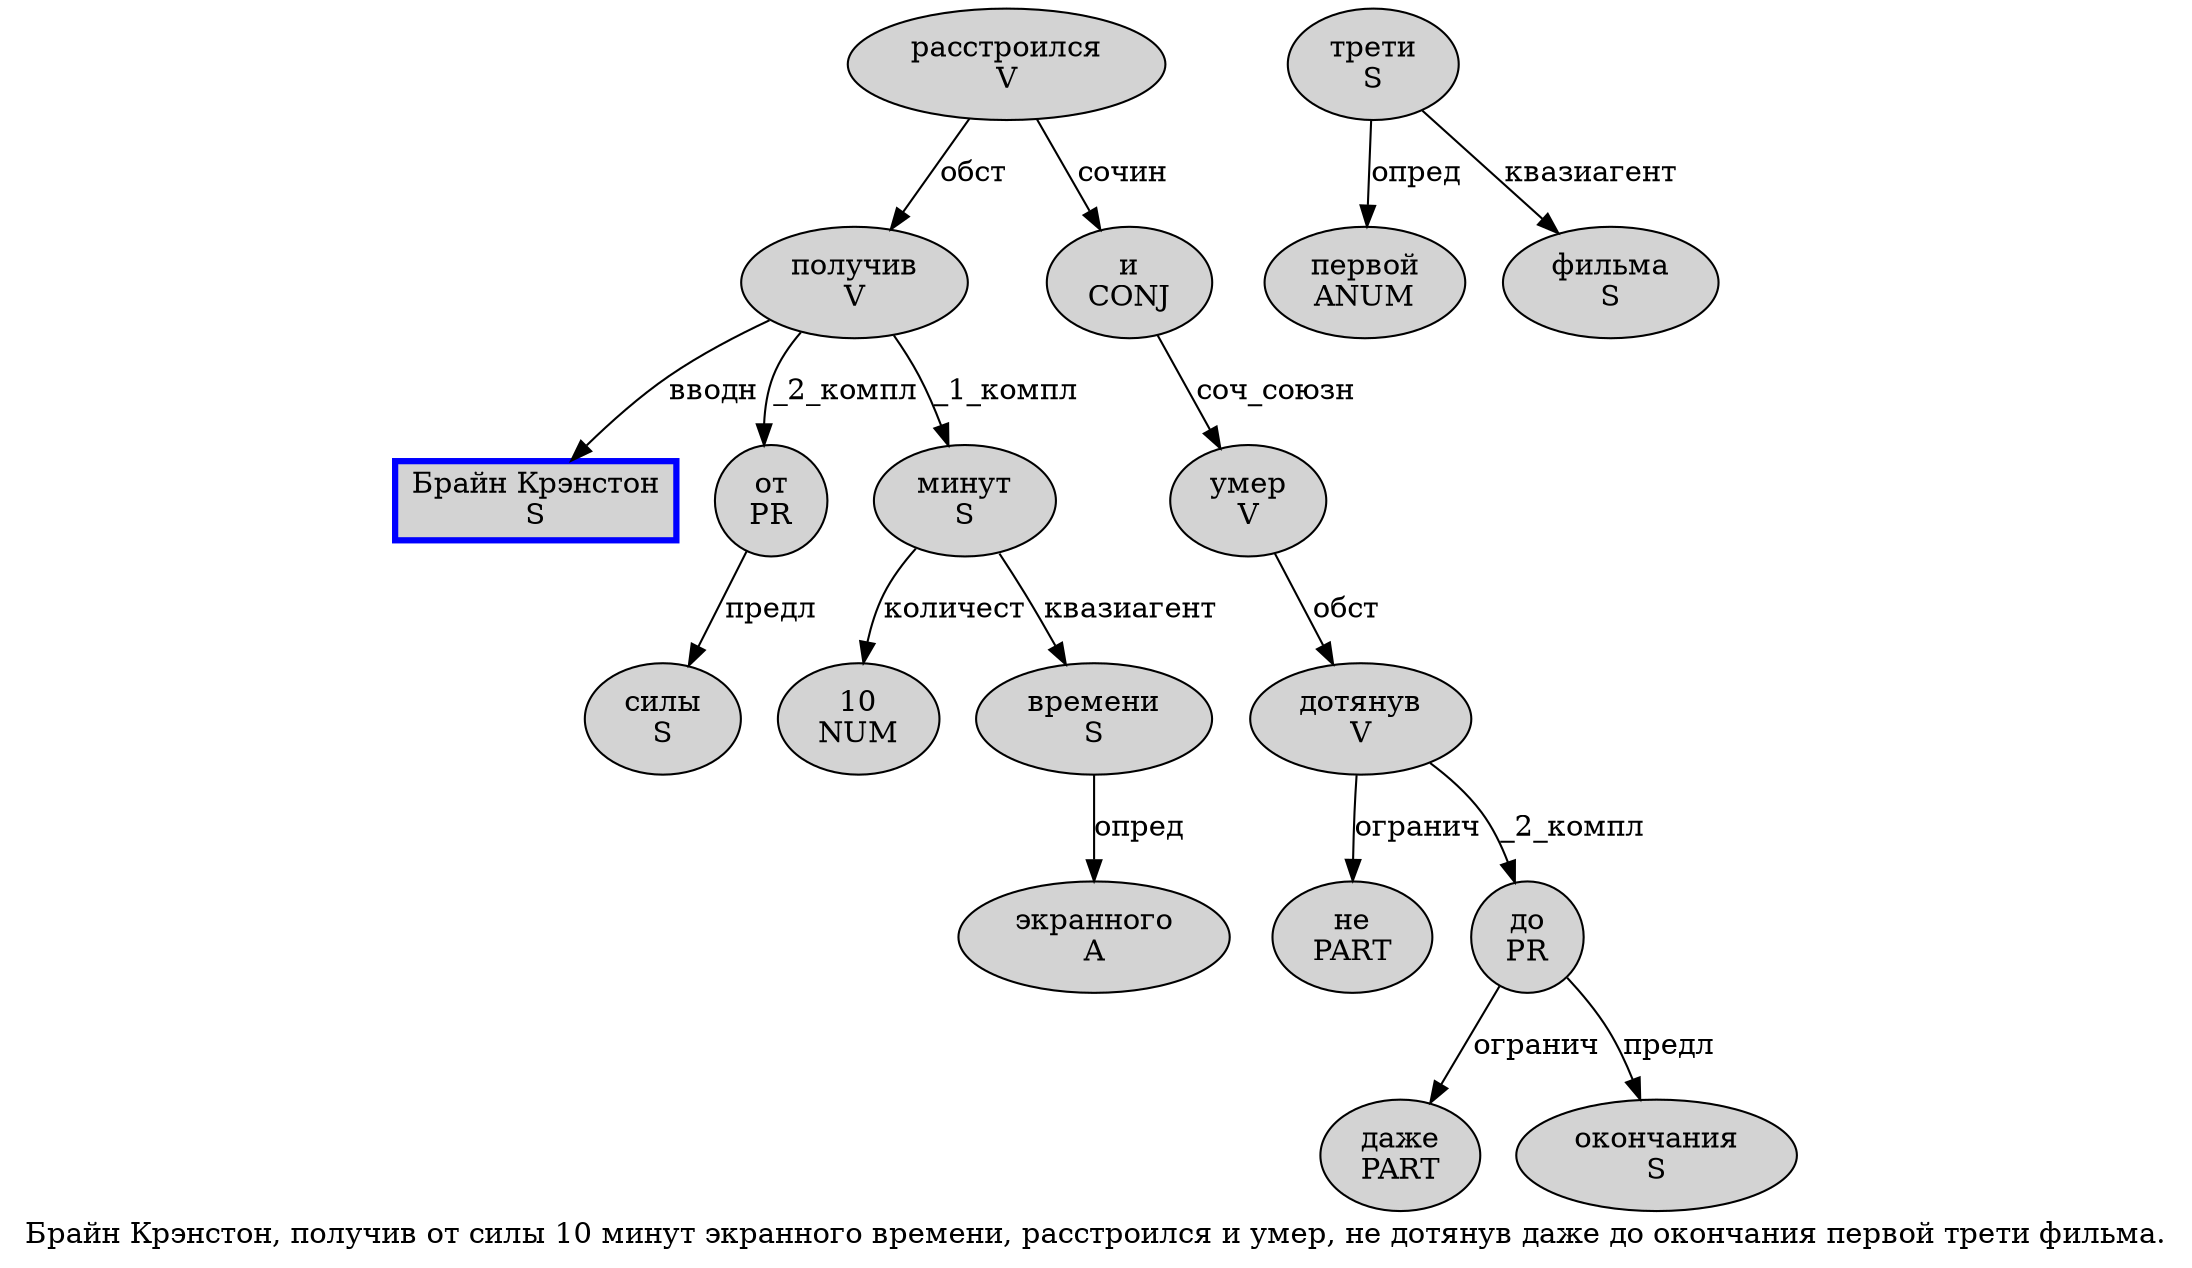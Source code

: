 digraph SENTENCE_4605 {
	graph [label="Брайн Крэнстон, получив от силы 10 минут экранного времени, расстроился и умер, не дотянув даже до окончания первой трети фильма."]
	node [style=filled]
		0 [label="Брайн Крэнстон
S" color=blue fillcolor=lightgray penwidth=3 shape=box]
		2 [label="получив
V" color="" fillcolor=lightgray penwidth=1 shape=ellipse]
		3 [label="от
PR" color="" fillcolor=lightgray penwidth=1 shape=ellipse]
		4 [label="силы
S" color="" fillcolor=lightgray penwidth=1 shape=ellipse]
		5 [label="10
NUM" color="" fillcolor=lightgray penwidth=1 shape=ellipse]
		6 [label="минут
S" color="" fillcolor=lightgray penwidth=1 shape=ellipse]
		7 [label="экранного
A" color="" fillcolor=lightgray penwidth=1 shape=ellipse]
		8 [label="времени
S" color="" fillcolor=lightgray penwidth=1 shape=ellipse]
		10 [label="расстроился
V" color="" fillcolor=lightgray penwidth=1 shape=ellipse]
		11 [label="и
CONJ" color="" fillcolor=lightgray penwidth=1 shape=ellipse]
		12 [label="умер
V" color="" fillcolor=lightgray penwidth=1 shape=ellipse]
		14 [label="не
PART" color="" fillcolor=lightgray penwidth=1 shape=ellipse]
		15 [label="дотянув
V" color="" fillcolor=lightgray penwidth=1 shape=ellipse]
		16 [label="даже
PART" color="" fillcolor=lightgray penwidth=1 shape=ellipse]
		17 [label="до
PR" color="" fillcolor=lightgray penwidth=1 shape=ellipse]
		18 [label="окончания
S" color="" fillcolor=lightgray penwidth=1 shape=ellipse]
		19 [label="первой
ANUM" color="" fillcolor=lightgray penwidth=1 shape=ellipse]
		20 [label="трети
S" color="" fillcolor=lightgray penwidth=1 shape=ellipse]
		21 [label="фильма
S" color="" fillcolor=lightgray penwidth=1 shape=ellipse]
			10 -> 2 [label="обст"]
			10 -> 11 [label="сочин"]
			17 -> 16 [label="огранич"]
			17 -> 18 [label="предл"]
			11 -> 12 [label="соч_союзн"]
			3 -> 4 [label="предл"]
			8 -> 7 [label="опред"]
			2 -> 0 [label="вводн"]
			2 -> 3 [label="_2_компл"]
			2 -> 6 [label="_1_компл"]
			20 -> 19 [label="опред"]
			20 -> 21 [label="квазиагент"]
			6 -> 5 [label="количест"]
			6 -> 8 [label="квазиагент"]
			12 -> 15 [label="обст"]
			15 -> 14 [label="огранич"]
			15 -> 17 [label="_2_компл"]
}